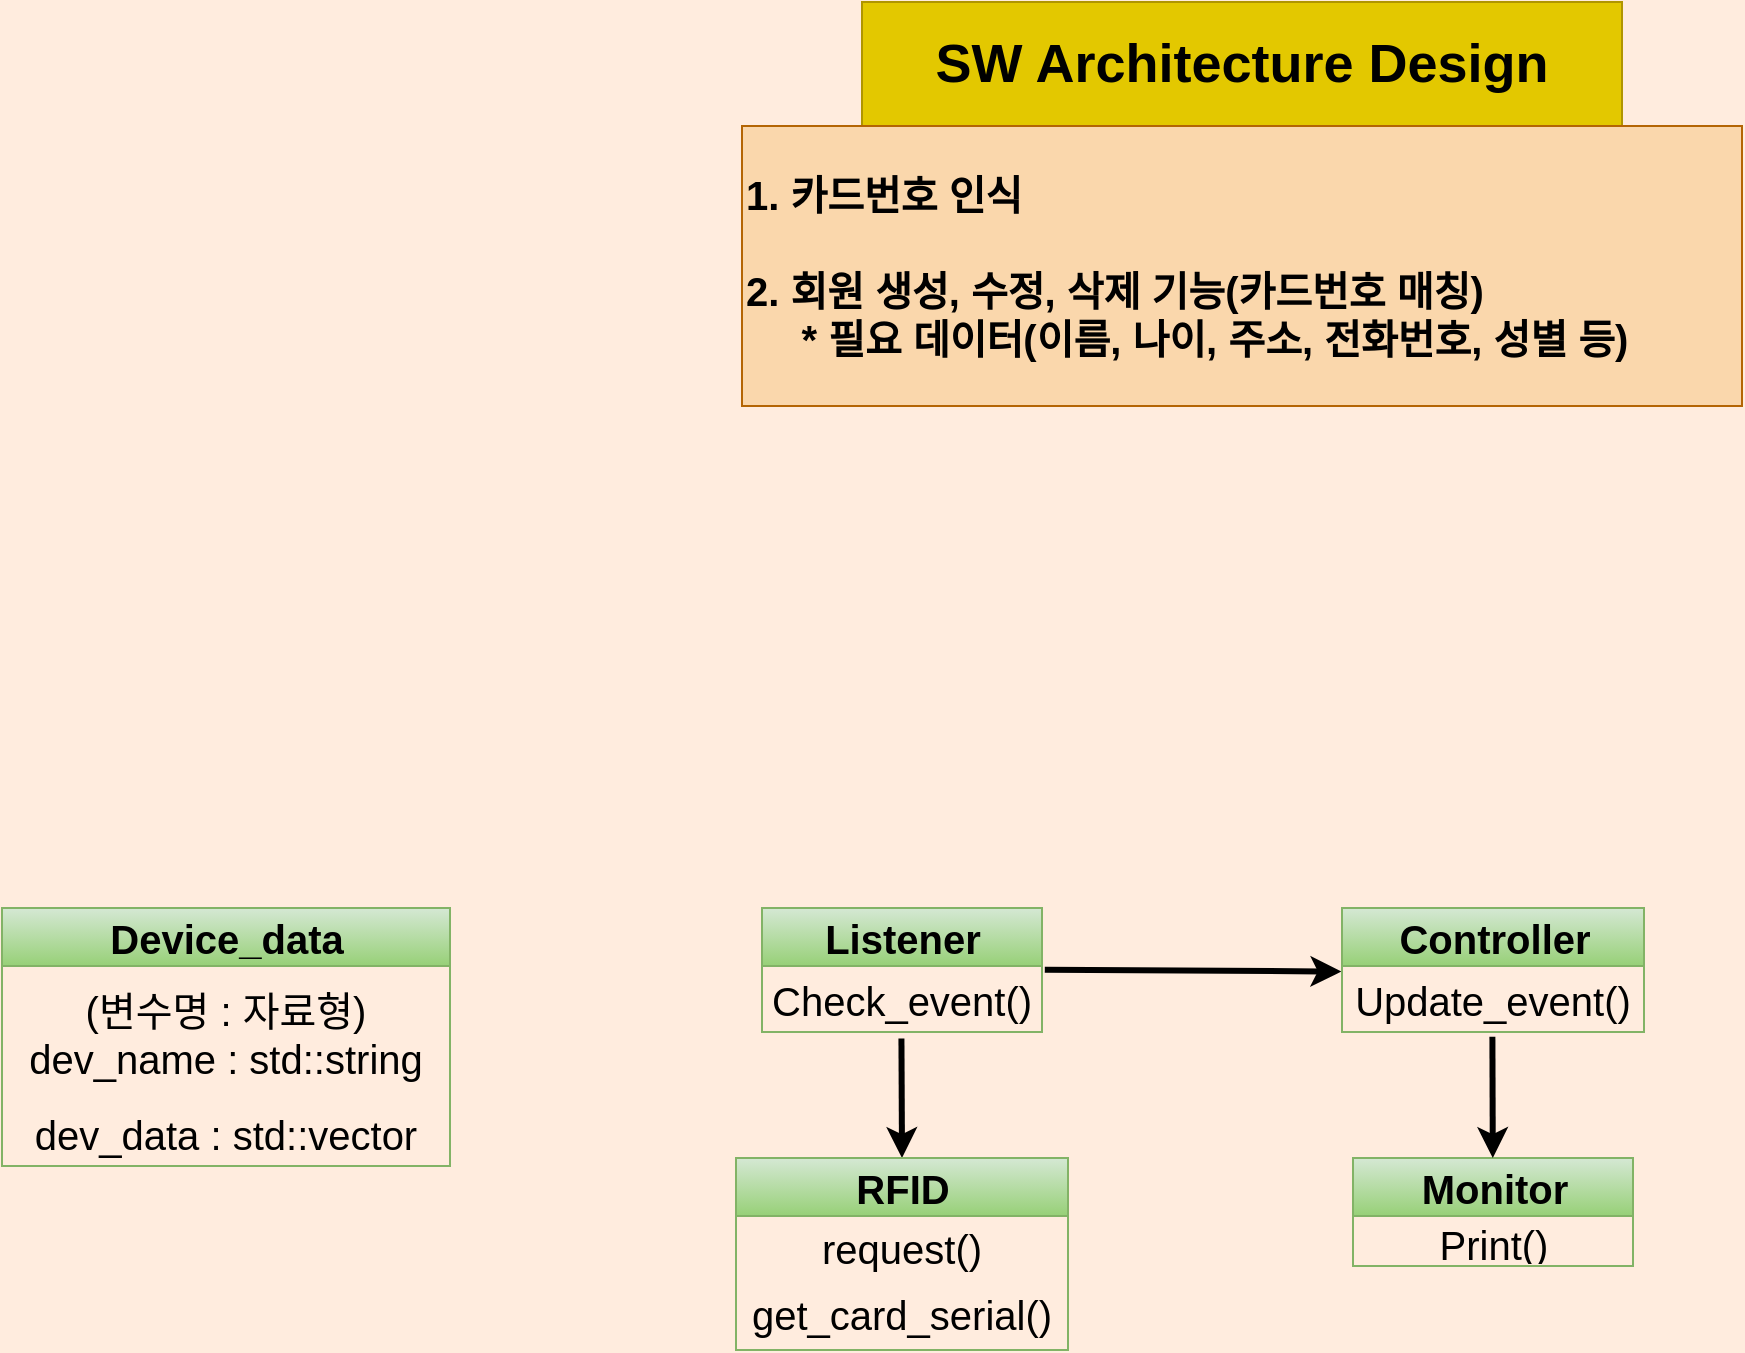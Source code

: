 <mxfile>
    <diagram id="uc_P3f4DxVGDnvg-8Ux_" name="페이지-1">
        <mxGraphModel dx="2809" dy="358" grid="0" gridSize="10" guides="1" tooltips="1" connect="1" arrows="1" fold="1" page="1" pageScale="1" pageWidth="827" pageHeight="1169" background="#FFECDE" math="0" shadow="0">
            <root>
                <mxCell id="0"/>
                <mxCell id="1" parent="0"/>
                <mxCell id="8" style="edgeStyle=none;html=1;exitX=1.01;exitY=0.055;exitDx=0;exitDy=0;entryX=-0.002;entryY=0.084;entryDx=0;entryDy=0;strokeColor=#000000;strokeWidth=3;entryPerimeter=0;exitPerimeter=0;" edge="1" parent="1" source="24" target="35">
                    <mxGeometry relative="1" as="geometry">
                        <mxPoint x="-1000" y="522" as="sourcePoint"/>
                        <mxPoint x="-1000" y="452" as="targetPoint"/>
                    </mxGeometry>
                </mxCell>
                <mxCell id="9" value="&lt;font color=&quot;#000000&quot; size=&quot;1&quot;&gt;&lt;b style=&quot;font-size: 27px&quot;&gt;SW Architecture Design&lt;/b&gt;&lt;/font&gt;" style="whiteSpace=wrap;html=1;fillColor=#e3c800;fontColor=#000000;strokeColor=#B09500;" vertex="1" parent="1">
                    <mxGeometry x="-1020" y="72" width="380" height="62" as="geometry"/>
                </mxCell>
                <mxCell id="10" value="&lt;div&gt;&lt;b style=&quot;font-size: 20px ; color: rgb(0 , 0 , 0)&quot;&gt;1. 카드번호 인식&lt;/b&gt;&lt;/div&gt;&lt;div&gt;&lt;b style=&quot;font-size: 20px ; color: rgb(0 , 0 , 0)&quot;&gt;&lt;br&gt;&lt;/b&gt;&lt;/div&gt;&lt;font color=&quot;#000000&quot; style=&quot;font-size: 20px&quot;&gt;&lt;div&gt;&lt;b&gt;2. 회원 생성, 수정, 삭제 기능(카드번호 매칭)&lt;/b&gt;&lt;/div&gt;&lt;/font&gt;&lt;b style=&quot;color: rgb(0 , 0 , 0) ; font-size: 20px&quot;&gt;&amp;nbsp; &amp;nbsp; &amp;nbsp;* 필요 데이터(이름, 나이, 주소, 전화번호, 성별 등)&lt;/b&gt;&lt;font color=&quot;#000000&quot; style=&quot;font-size: 20px&quot;&gt;&lt;b&gt;&lt;br&gt;&lt;/b&gt;&lt;/font&gt;" style="whiteSpace=wrap;html=1;fillColor=#fad7ac;strokeColor=#b46504;align=left;" vertex="1" parent="1">
                    <mxGeometry x="-1080" y="134" width="500" height="140" as="geometry"/>
                </mxCell>
                <mxCell id="23" value="&lt;font color=&quot;#000000&quot;&gt;Listener&lt;/font&gt;" style="swimlane;fontStyle=1;align=center;verticalAlign=middle;childLayout=stackLayout;horizontal=1;startSize=29;horizontalStack=0;resizeParent=1;resizeParentMax=0;resizeLast=0;collapsible=0;marginBottom=0;html=1;fontSize=20;fillColor=#d5e8d4;strokeColor=#82b366;gradientColor=#97d077;" vertex="1" parent="1">
                    <mxGeometry x="-1070" y="525" width="140" height="62" as="geometry"/>
                </mxCell>
                <mxCell id="24" value="Check_event()" style="text;html=1;strokeColor=none;fillColor=none;align=center;verticalAlign=middle;spacingLeft=4;spacingRight=4;overflow=hidden;rotatable=0;points=[[0,0.5],[1,0.5]];portConstraint=eastwest;fontSize=20;fontColor=#000000;" vertex="1" parent="23">
                    <mxGeometry y="29" width="140" height="33" as="geometry"/>
                </mxCell>
                <mxCell id="26" value="&lt;font color=&quot;#000000&quot;&gt;Monitor&lt;/font&gt;" style="swimlane;fontStyle=1;align=center;verticalAlign=middle;childLayout=stackLayout;horizontal=1;startSize=29;horizontalStack=0;resizeParent=1;resizeParentMax=0;resizeLast=0;collapsible=0;marginBottom=0;html=1;fontSize=20;fillColor=#d5e8d4;gradientColor=#97d077;strokeColor=#82b366;" vertex="1" parent="1">
                    <mxGeometry x="-774.5" y="650" width="140" height="54" as="geometry"/>
                </mxCell>
                <mxCell id="27" value="Print()" style="text;html=1;strokeColor=none;fillColor=none;align=center;verticalAlign=middle;spacingLeft=4;spacingRight=4;overflow=hidden;rotatable=0;points=[[0,0.5],[1,0.5]];portConstraint=eastwest;fontSize=20;fontColor=#000000;" vertex="1" parent="26">
                    <mxGeometry y="29" width="140" height="25" as="geometry"/>
                </mxCell>
                <mxCell id="33" style="edgeStyle=none;rounded=0;html=1;fontSize=20;fontColor=#000000;strokeColor=#000000;strokeWidth=3;entryX=0.5;entryY=0;entryDx=0;entryDy=0;exitX=0.498;exitY=1.1;exitDx=0;exitDy=0;exitPerimeter=0;" edge="1" parent="1" source="24" target="28">
                    <mxGeometry relative="1" as="geometry">
                        <mxPoint x="-1000" y="584" as="sourcePoint"/>
                        <mxPoint x="-959" y="635" as="targetPoint"/>
                    </mxGeometry>
                </mxCell>
                <mxCell id="28" value="&lt;font color=&quot;#000000&quot;&gt;RFID&lt;/font&gt;" style="swimlane;fontStyle=1;align=center;verticalAlign=middle;childLayout=stackLayout;horizontal=1;startSize=29;horizontalStack=0;resizeParent=1;resizeParentMax=0;resizeLast=0;collapsible=0;marginBottom=0;html=1;fontSize=20;fillColor=#d5e8d4;gradientColor=#97d077;strokeColor=#82b366;" vertex="1" parent="1">
                    <mxGeometry x="-1083" y="650" width="166" height="96" as="geometry"/>
                </mxCell>
                <mxCell id="29" value="request()" style="text;html=1;strokeColor=none;fillColor=none;align=center;verticalAlign=middle;spacingLeft=4;spacingRight=4;overflow=hidden;rotatable=0;points=[[0,0.5],[1,0.5]];portConstraint=eastwest;fontSize=20;fontColor=#000000;" vertex="1" parent="28">
                    <mxGeometry y="29" width="166" height="31" as="geometry"/>
                </mxCell>
                <mxCell id="30" value="get_card_serial()" style="text;html=1;strokeColor=none;fillColor=none;align=center;verticalAlign=middle;spacingLeft=4;spacingRight=4;overflow=hidden;rotatable=0;points=[[0,0.5],[1,0.5]];portConstraint=eastwest;fontSize=20;fontColor=#000000;" vertex="1" parent="28">
                    <mxGeometry y="60" width="166" height="36" as="geometry"/>
                </mxCell>
                <mxCell id="34" value="&lt;font color=&quot;#000000&quot;&gt;Controller&lt;/font&gt;" style="swimlane;fontStyle=1;align=center;verticalAlign=middle;childLayout=stackLayout;horizontal=1;startSize=29;horizontalStack=0;resizeParent=1;resizeParentMax=0;resizeLast=0;collapsible=0;marginBottom=0;html=1;fontSize=20;fillColor=#d5e8d4;strokeColor=#82b366;gradientColor=#97d077;" vertex="1" parent="1">
                    <mxGeometry x="-780" y="525" width="151" height="62" as="geometry"/>
                </mxCell>
                <mxCell id="35" value="Update_event()" style="text;html=1;strokeColor=none;fillColor=none;align=center;verticalAlign=middle;spacingLeft=4;spacingRight=4;overflow=hidden;rotatable=0;points=[[0,0.5],[1,0.5]];portConstraint=eastwest;fontSize=20;fontColor=#000000;" vertex="1" parent="34">
                    <mxGeometry y="29" width="151" height="33" as="geometry"/>
                </mxCell>
                <mxCell id="36" style="edgeStyle=none;html=1;strokeColor=#000000;strokeWidth=3;exitX=0.498;exitY=1.072;exitDx=0;exitDy=0;exitPerimeter=0;" edge="1" parent="1" source="35" target="26">
                    <mxGeometry relative="1" as="geometry">
                        <mxPoint x="-704" y="585" as="sourcePoint"/>
                        <mxPoint x="-770.302" y="566.772" as="targetPoint"/>
                    </mxGeometry>
                </mxCell>
                <mxCell id="37" value="&lt;font color=&quot;#000000&quot;&gt;Device_data&lt;/font&gt;" style="swimlane;fontStyle=1;align=center;verticalAlign=middle;childLayout=stackLayout;horizontal=1;startSize=29;horizontalStack=0;resizeParent=1;resizeParentMax=0;resizeLast=0;collapsible=0;marginBottom=0;html=1;fontSize=20;fillColor=#d5e8d4;strokeColor=#82b366;gradientColor=#97d077;" vertex="1" parent="1">
                    <mxGeometry x="-1450" y="525" width="224" height="129" as="geometry"/>
                </mxCell>
                <mxCell id="38" value="(변수명 : 자료형)&lt;br&gt;dev_name : std::string" style="text;html=1;strokeColor=none;fillColor=none;align=center;verticalAlign=middle;spacingLeft=4;spacingRight=4;overflow=hidden;rotatable=0;points=[[0,0.5],[1,0.5]];portConstraint=eastwest;fontSize=20;fontColor=#000000;" vertex="1" parent="37">
                    <mxGeometry y="29" width="224" height="67" as="geometry"/>
                </mxCell>
                <mxCell id="39" value="dev_data : std::vector" style="text;html=1;strokeColor=none;fillColor=none;align=center;verticalAlign=middle;spacingLeft=4;spacingRight=4;overflow=hidden;rotatable=0;points=[[0,0.5],[1,0.5]];portConstraint=eastwest;fontSize=20;fontColor=#000000;" vertex="1" parent="37">
                    <mxGeometry y="96" width="224" height="33" as="geometry"/>
                </mxCell>
            </root>
        </mxGraphModel>
    </diagram>
</mxfile>